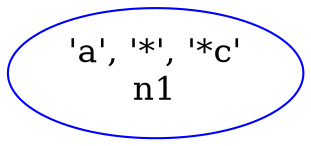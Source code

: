digraph lg {
	rankdir=LR;
	edge[fontsize=16,weight=1]; node[fontsize=16]; graph[ordering=out];

	/*  NODES (PRIMITIVES) */Pn1 [label="'a', '*', '*c'\nn1", color = blue];
		
	/*  EDGES (PRIMITIVE RELATIONSHIPS) */
}
